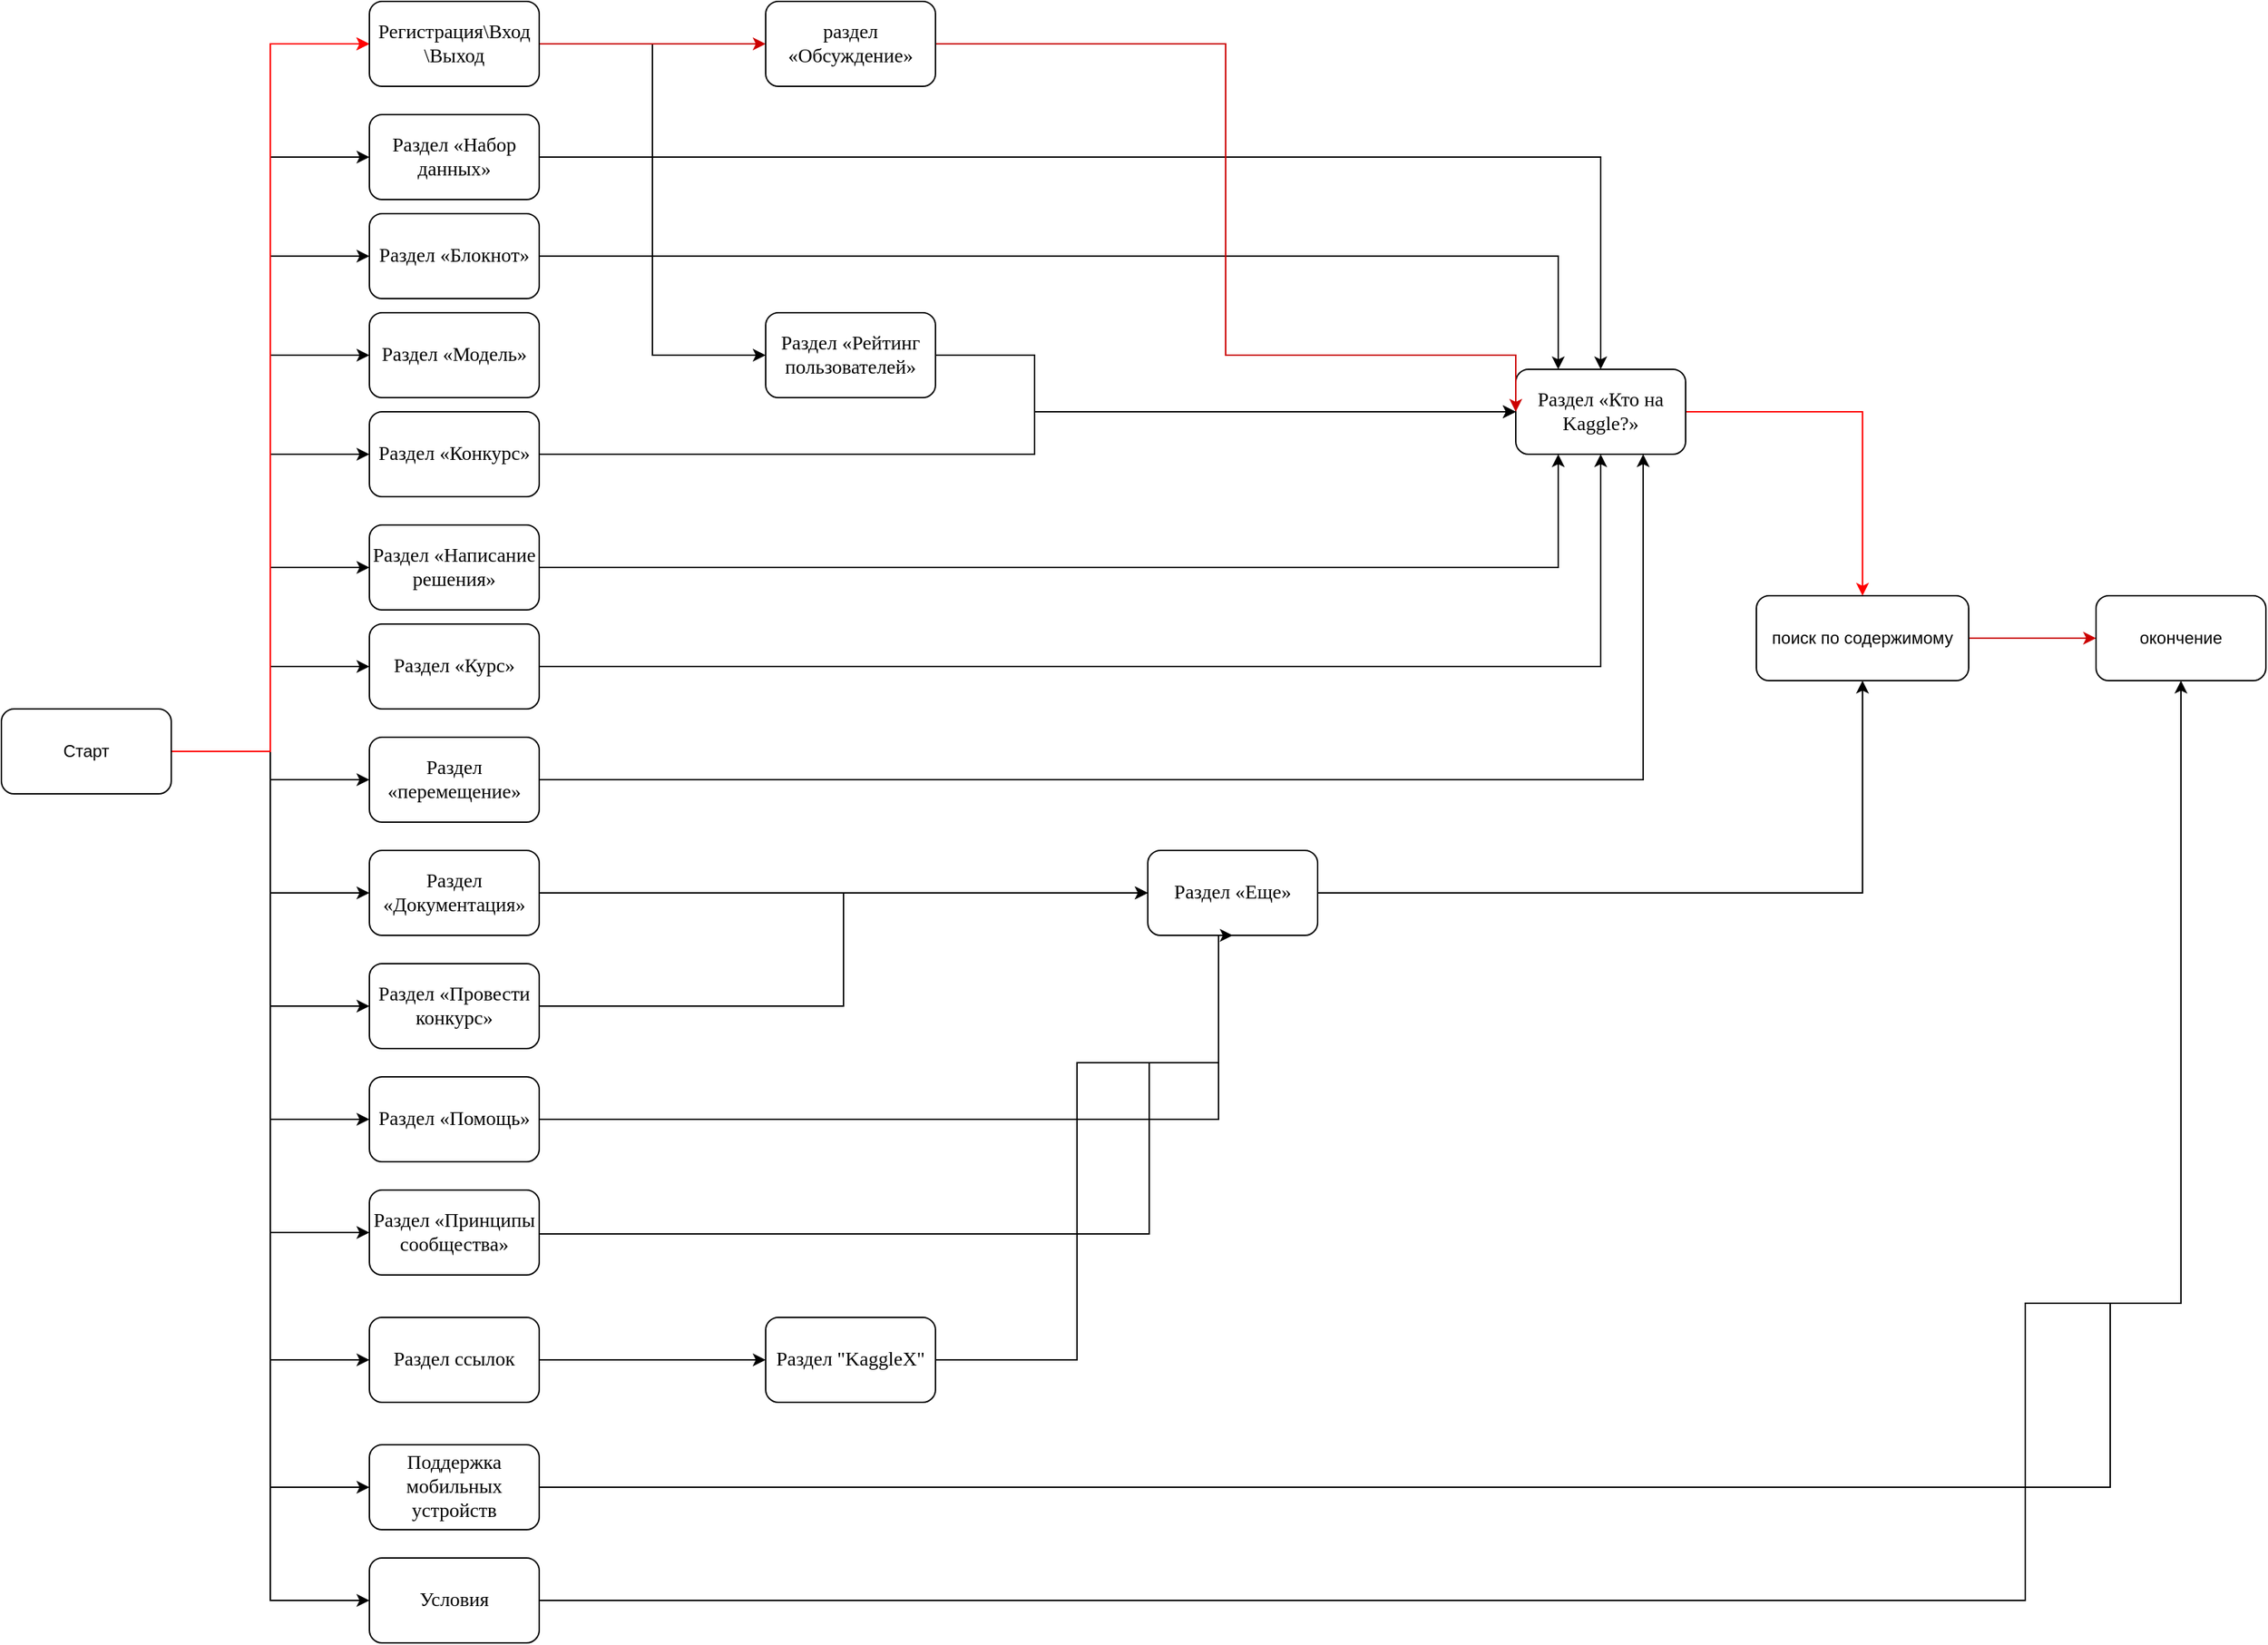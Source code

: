 <mxfile version="24.7.17">
  <diagram name="Page-1" id="2XCxbF22dE6q91wBarKa">
    <mxGraphModel dx="2028" dy="1064" grid="1" gridSize="10" guides="1" tooltips="1" connect="1" arrows="1" fold="1" page="1" pageScale="2" pageWidth="1700" pageHeight="1100" math="0" shadow="0">
      <root>
        <mxCell id="0" />
        <mxCell id="1" parent="0" />
        <mxCell id="Jw_Es80HdWXodM1tKVZ8-127" style="edgeStyle=orthogonalEdgeStyle;rounded=0;orthogonalLoop=1;jettySize=auto;html=1;entryX=0;entryY=0.5;entryDx=0;entryDy=0;strokeColor=#CC0000;" edge="1" parent="1" source="Jw_Es80HdWXodM1tKVZ8-1" target="Jw_Es80HdWXodM1tKVZ8-2">
          <mxGeometry relative="1" as="geometry" />
        </mxCell>
        <mxCell id="Jw_Es80HdWXodM1tKVZ8-128" style="edgeStyle=orthogonalEdgeStyle;rounded=0;orthogonalLoop=1;jettySize=auto;html=1;entryX=0;entryY=0.5;entryDx=0;entryDy=0;" edge="1" parent="1" source="Jw_Es80HdWXodM1tKVZ8-1" target="Jw_Es80HdWXodM1tKVZ8-8">
          <mxGeometry relative="1" as="geometry" />
        </mxCell>
        <mxCell id="Jw_Es80HdWXodM1tKVZ8-129" style="edgeStyle=orthogonalEdgeStyle;rounded=0;orthogonalLoop=1;jettySize=auto;html=1;entryX=0;entryY=0.5;entryDx=0;entryDy=0;" edge="1" parent="1" source="Jw_Es80HdWXodM1tKVZ8-1" target="Jw_Es80HdWXodM1tKVZ8-9">
          <mxGeometry relative="1" as="geometry" />
        </mxCell>
        <mxCell id="Jw_Es80HdWXodM1tKVZ8-130" style="edgeStyle=orthogonalEdgeStyle;rounded=0;orthogonalLoop=1;jettySize=auto;html=1;entryX=0;entryY=0.5;entryDx=0;entryDy=0;" edge="1" parent="1" source="Jw_Es80HdWXodM1tKVZ8-1" target="Jw_Es80HdWXodM1tKVZ8-10">
          <mxGeometry relative="1" as="geometry" />
        </mxCell>
        <mxCell id="Jw_Es80HdWXodM1tKVZ8-131" style="edgeStyle=orthogonalEdgeStyle;rounded=0;orthogonalLoop=1;jettySize=auto;html=1;entryX=0;entryY=0.5;entryDx=0;entryDy=0;" edge="1" parent="1" source="Jw_Es80HdWXodM1tKVZ8-1" target="Jw_Es80HdWXodM1tKVZ8-11">
          <mxGeometry relative="1" as="geometry" />
        </mxCell>
        <mxCell id="Jw_Es80HdWXodM1tKVZ8-132" style="edgeStyle=orthogonalEdgeStyle;rounded=0;orthogonalLoop=1;jettySize=auto;html=1;entryX=0;entryY=0.5;entryDx=0;entryDy=0;" edge="1" parent="1" source="Jw_Es80HdWXodM1tKVZ8-1" target="Jw_Es80HdWXodM1tKVZ8-13">
          <mxGeometry relative="1" as="geometry" />
        </mxCell>
        <mxCell id="Jw_Es80HdWXodM1tKVZ8-133" style="edgeStyle=orthogonalEdgeStyle;rounded=0;orthogonalLoop=1;jettySize=auto;html=1;entryX=0;entryY=0.5;entryDx=0;entryDy=0;" edge="1" parent="1" source="Jw_Es80HdWXodM1tKVZ8-1" target="Jw_Es80HdWXodM1tKVZ8-14">
          <mxGeometry relative="1" as="geometry" />
        </mxCell>
        <mxCell id="Jw_Es80HdWXodM1tKVZ8-134" style="edgeStyle=orthogonalEdgeStyle;rounded=0;orthogonalLoop=1;jettySize=auto;html=1;entryX=0;entryY=0.5;entryDx=0;entryDy=0;" edge="1" parent="1" source="Jw_Es80HdWXodM1tKVZ8-1" target="Jw_Es80HdWXodM1tKVZ8-22">
          <mxGeometry relative="1" as="geometry" />
        </mxCell>
        <mxCell id="Jw_Es80HdWXodM1tKVZ8-135" style="edgeStyle=orthogonalEdgeStyle;rounded=0;orthogonalLoop=1;jettySize=auto;html=1;entryX=0;entryY=0.5;entryDx=0;entryDy=0;" edge="1" parent="1" source="Jw_Es80HdWXodM1tKVZ8-1" target="Jw_Es80HdWXodM1tKVZ8-20">
          <mxGeometry relative="1" as="geometry" />
        </mxCell>
        <mxCell id="Jw_Es80HdWXodM1tKVZ8-136" style="edgeStyle=orthogonalEdgeStyle;rounded=0;orthogonalLoop=1;jettySize=auto;html=1;entryX=0;entryY=0.5;entryDx=0;entryDy=0;" edge="1" parent="1" source="Jw_Es80HdWXodM1tKVZ8-1" target="Jw_Es80HdWXodM1tKVZ8-21">
          <mxGeometry relative="1" as="geometry">
            <mxPoint x="310" y="1030" as="targetPoint" />
          </mxGeometry>
        </mxCell>
        <mxCell id="Jw_Es80HdWXodM1tKVZ8-137" style="edgeStyle=orthogonalEdgeStyle;rounded=0;orthogonalLoop=1;jettySize=auto;html=1;entryX=0;entryY=0.5;entryDx=0;entryDy=0;" edge="1" parent="1" source="Jw_Es80HdWXodM1tKVZ8-1" target="Jw_Es80HdWXodM1tKVZ8-24">
          <mxGeometry relative="1" as="geometry" />
        </mxCell>
        <mxCell id="Jw_Es80HdWXodM1tKVZ8-138" style="edgeStyle=orthogonalEdgeStyle;rounded=0;orthogonalLoop=1;jettySize=auto;html=1;entryX=0;entryY=0.5;entryDx=0;entryDy=0;" edge="1" parent="1" source="Jw_Es80HdWXodM1tKVZ8-1" target="Jw_Es80HdWXodM1tKVZ8-26">
          <mxGeometry relative="1" as="geometry" />
        </mxCell>
        <mxCell id="Jw_Es80HdWXodM1tKVZ8-139" style="edgeStyle=orthogonalEdgeStyle;rounded=0;orthogonalLoop=1;jettySize=auto;html=1;entryX=0;entryY=0.5;entryDx=0;entryDy=0;" edge="1" parent="1" source="Jw_Es80HdWXodM1tKVZ8-1" target="Jw_Es80HdWXodM1tKVZ8-27">
          <mxGeometry relative="1" as="geometry" />
        </mxCell>
        <mxCell id="Jw_Es80HdWXodM1tKVZ8-140" style="edgeStyle=orthogonalEdgeStyle;rounded=0;orthogonalLoop=1;jettySize=auto;html=1;entryX=0;entryY=0.5;entryDx=0;entryDy=0;" edge="1" parent="1" source="Jw_Es80HdWXodM1tKVZ8-1" target="Jw_Es80HdWXodM1tKVZ8-28">
          <mxGeometry relative="1" as="geometry" />
        </mxCell>
        <mxCell id="Jw_Es80HdWXodM1tKVZ8-141" style="edgeStyle=orthogonalEdgeStyle;rounded=0;orthogonalLoop=1;jettySize=auto;html=1;entryX=0;entryY=0.5;entryDx=0;entryDy=0;" edge="1" parent="1" source="Jw_Es80HdWXodM1tKVZ8-1" target="Jw_Es80HdWXodM1tKVZ8-29">
          <mxGeometry relative="1" as="geometry" />
        </mxCell>
        <mxCell id="Jw_Es80HdWXodM1tKVZ8-142" style="edgeStyle=orthogonalEdgeStyle;rounded=0;orthogonalLoop=1;jettySize=auto;html=1;entryX=0;entryY=0.5;entryDx=0;entryDy=0;strokeColor=#FF0000;" edge="1" parent="1" source="Jw_Es80HdWXodM1tKVZ8-1" target="Jw_Es80HdWXodM1tKVZ8-2">
          <mxGeometry relative="1" as="geometry" />
        </mxCell>
        <mxCell id="Jw_Es80HdWXodM1tKVZ8-1" value="Старт" style="rounded=1;whiteSpace=wrap;html=1;" vertex="1" parent="1">
          <mxGeometry x="70" y="820" width="120" height="60" as="geometry" />
        </mxCell>
        <mxCell id="Jw_Es80HdWXodM1tKVZ8-116" style="edgeStyle=orthogonalEdgeStyle;rounded=0;orthogonalLoop=1;jettySize=auto;html=1;entryX=0;entryY=0.5;entryDx=0;entryDy=0;" edge="1" parent="1" source="Jw_Es80HdWXodM1tKVZ8-2" target="Jw_Es80HdWXodM1tKVZ8-18">
          <mxGeometry relative="1" as="geometry" />
        </mxCell>
        <mxCell id="Jw_Es80HdWXodM1tKVZ8-120" style="edgeStyle=orthogonalEdgeStyle;rounded=0;orthogonalLoop=1;jettySize=auto;html=1;entryX=0;entryY=0.5;entryDx=0;entryDy=0;strokeColor=#CC0000;" edge="1" parent="1" source="Jw_Es80HdWXodM1tKVZ8-2" target="Jw_Es80HdWXodM1tKVZ8-15">
          <mxGeometry relative="1" as="geometry" />
        </mxCell>
        <mxCell id="Jw_Es80HdWXodM1tKVZ8-2" value="&lt;span style=&quot;font-size:10.5pt;mso-bidi-font-size:&lt;br/&gt;11.0pt;font-family:&amp;quot;Times New Roman&amp;quot;,serif;mso-fareast-font-family:等线;&lt;br/&gt;mso-fareast-theme-font:minor-fareast;mso-ansi-language:EN-US;mso-fareast-language:&lt;br/&gt;ZH-CN;mso-bidi-language:AR-SA&quot; lang=&quot;EN-US&quot;&gt;Регистрация\Вход&lt;/span&gt;&lt;div&gt;&lt;span style=&quot;font-size:10.5pt;mso-bidi-font-size:&lt;br/&gt;11.0pt;font-family:&amp;quot;Times New Roman&amp;quot;,serif;mso-fareast-font-family:等线;&lt;br/&gt;mso-fareast-theme-font:minor-fareast;mso-ansi-language:EN-US;mso-fareast-language:&lt;br/&gt;ZH-CN;mso-bidi-language:AR-SA&quot; lang=&quot;EN-US&quot;&gt;\Выход&lt;/span&gt;&lt;/div&gt;" style="rounded=1;whiteSpace=wrap;html=1;" vertex="1" parent="1">
          <mxGeometry x="330" y="320" width="120" height="60" as="geometry" />
        </mxCell>
        <mxCell id="Jw_Es80HdWXodM1tKVZ8-113" style="edgeStyle=orthogonalEdgeStyle;rounded=0;orthogonalLoop=1;jettySize=auto;html=1;entryX=0;entryY=0.5;entryDx=0;entryDy=0;strokeColor=#CC0000;" edge="1" parent="1" source="Jw_Es80HdWXodM1tKVZ8-5" target="Jw_Es80HdWXodM1tKVZ8-89">
          <mxGeometry relative="1" as="geometry" />
        </mxCell>
        <mxCell id="Jw_Es80HdWXodM1tKVZ8-5" value="поиск по содержимому" style="rounded=1;whiteSpace=wrap;html=1;" vertex="1" parent="1">
          <mxGeometry x="1310" y="740" width="150" height="60" as="geometry" />
        </mxCell>
        <mxCell id="Jw_Es80HdWXodM1tKVZ8-112" style="edgeStyle=orthogonalEdgeStyle;rounded=0;orthogonalLoop=1;jettySize=auto;html=1;exitX=1;exitY=0.5;exitDx=0;exitDy=0;entryX=0.5;entryY=0;entryDx=0;entryDy=0;strokeColor=#FF0000;" edge="1" parent="1" source="Jw_Es80HdWXodM1tKVZ8-7" target="Jw_Es80HdWXodM1tKVZ8-5">
          <mxGeometry relative="1" as="geometry" />
        </mxCell>
        <mxCell id="Jw_Es80HdWXodM1tKVZ8-7" value="&lt;span style=&quot;font-size:10.5pt;mso-bidi-font-size:&lt;br/&gt;11.0pt;font-family:&amp;quot;Times New Roman&amp;quot;,serif;mso-fareast-font-family:等线;&lt;br/&gt;mso-fareast-theme-font:minor-fareast;mso-ansi-language:RU;mso-fareast-language:&lt;br/&gt;ZH-CN;mso-bidi-language:AR-SA&quot; lang=&quot;RU&quot;&gt;Раздел «Кто на Kaggle?»&lt;/span&gt;" style="rounded=1;whiteSpace=wrap;html=1;" vertex="1" parent="1">
          <mxGeometry x="1140" y="580" width="120" height="60" as="geometry" />
        </mxCell>
        <mxCell id="Jw_Es80HdWXodM1tKVZ8-102" style="edgeStyle=orthogonalEdgeStyle;rounded=0;orthogonalLoop=1;jettySize=auto;html=1;entryX=0.5;entryY=0;entryDx=0;entryDy=0;" edge="1" parent="1" source="Jw_Es80HdWXodM1tKVZ8-8" target="Jw_Es80HdWXodM1tKVZ8-7">
          <mxGeometry relative="1" as="geometry" />
        </mxCell>
        <mxCell id="Jw_Es80HdWXodM1tKVZ8-8" value="&lt;span style=&quot;font-size:10.5pt;mso-bidi-font-size:&lt;br/&gt;11.0pt;font-family:&amp;quot;Times New Roman&amp;quot;,serif;mso-fareast-font-family:等线;&lt;br/&gt;mso-fareast-theme-font:minor-fareast;mso-ansi-language:RU;mso-fareast-language:&lt;br/&gt;ZH-CN;mso-bidi-language:AR-SA&quot; lang=&quot;RU&quot;&gt;Раздел «Набор данных»&lt;/span&gt;" style="rounded=1;whiteSpace=wrap;html=1;" vertex="1" parent="1">
          <mxGeometry x="330" y="400" width="120" height="60" as="geometry" />
        </mxCell>
        <mxCell id="Jw_Es80HdWXodM1tKVZ8-103" style="edgeStyle=orthogonalEdgeStyle;rounded=0;orthogonalLoop=1;jettySize=auto;html=1;entryX=0.25;entryY=0;entryDx=0;entryDy=0;" edge="1" parent="1" source="Jw_Es80HdWXodM1tKVZ8-9" target="Jw_Es80HdWXodM1tKVZ8-7">
          <mxGeometry relative="1" as="geometry" />
        </mxCell>
        <mxCell id="Jw_Es80HdWXodM1tKVZ8-9" value="&lt;span style=&quot;font-size:10.5pt;mso-bidi-font-size:&lt;br/&gt;11.0pt;font-family:&amp;quot;Times New Roman&amp;quot;,serif;mso-fareast-font-family:等线;&lt;br/&gt;mso-fareast-theme-font:minor-fareast;mso-ansi-language:RU;mso-fareast-language:&lt;br/&gt;ZH-CN;mso-bidi-language:AR-SA&quot; lang=&quot;RU&quot;&gt;Раздел «Блокнот»&lt;/span&gt;" style="rounded=1;whiteSpace=wrap;html=1;" vertex="1" parent="1">
          <mxGeometry x="330" y="470" width="120" height="60" as="geometry" />
        </mxCell>
        <mxCell id="Jw_Es80HdWXodM1tKVZ8-10" value="&lt;span style=&quot;font-size:10.5pt;mso-bidi-font-size:&lt;br/&gt;11.0pt;font-family:&amp;quot;Times New Roman&amp;quot;,serif;mso-fareast-font-family:等线;&lt;br/&gt;mso-fareast-theme-font:minor-fareast;mso-ansi-language:RU;mso-fareast-language:&lt;br/&gt;ZH-CN;mso-bidi-language:AR-SA&quot; lang=&quot;RU&quot;&gt;Раздел «Модель»&lt;/span&gt;" style="rounded=1;whiteSpace=wrap;html=1;" vertex="1" parent="1">
          <mxGeometry x="330" y="540" width="120" height="60" as="geometry" />
        </mxCell>
        <mxCell id="Jw_Es80HdWXodM1tKVZ8-110" style="edgeStyle=orthogonalEdgeStyle;rounded=0;orthogonalLoop=1;jettySize=auto;html=1;entryX=0;entryY=0.5;entryDx=0;entryDy=0;" edge="1" parent="1" source="Jw_Es80HdWXodM1tKVZ8-11" target="Jw_Es80HdWXodM1tKVZ8-7">
          <mxGeometry relative="1" as="geometry">
            <Array as="points">
              <mxPoint x="800" y="640" />
              <mxPoint x="800" y="610" />
            </Array>
          </mxGeometry>
        </mxCell>
        <mxCell id="Jw_Es80HdWXodM1tKVZ8-11" value="&lt;span style=&quot;font-size:10.5pt;mso-bidi-font-size:&lt;br/&gt;11.0pt;font-family:&amp;quot;Times New Roman&amp;quot;,serif;mso-fareast-font-family:等线;&lt;br/&gt;mso-fareast-theme-font:minor-fareast;mso-ansi-language:RU;mso-fareast-language:&lt;br/&gt;ZH-CN;mso-bidi-language:AR-SA&quot; lang=&quot;RU&quot;&gt;Раздел «Конкурс»&lt;/span&gt;" style="rounded=1;whiteSpace=wrap;html=1;" vertex="1" parent="1">
          <mxGeometry x="330" y="610" width="120" height="60" as="geometry" />
        </mxCell>
        <mxCell id="Jw_Es80HdWXodM1tKVZ8-107" style="edgeStyle=orthogonalEdgeStyle;rounded=0;orthogonalLoop=1;jettySize=auto;html=1;entryX=0.25;entryY=1;entryDx=0;entryDy=0;" edge="1" parent="1" source="Jw_Es80HdWXodM1tKVZ8-13" target="Jw_Es80HdWXodM1tKVZ8-7">
          <mxGeometry relative="1" as="geometry" />
        </mxCell>
        <mxCell id="Jw_Es80HdWXodM1tKVZ8-13" value="&lt;span style=&quot;font-size:10.5pt;mso-bidi-font-size:&lt;br/&gt;11.0pt;font-family:&amp;quot;Times New Roman&amp;quot;,serif;mso-fareast-font-family:等线;&lt;br/&gt;mso-fareast-theme-font:minor-fareast;mso-ansi-language:RU;mso-fareast-language:&lt;br/&gt;ZH-CN;mso-bidi-language:AR-SA&quot; lang=&quot;RU&quot;&gt;Раздел «Написание решения»&lt;/span&gt;" style="rounded=1;whiteSpace=wrap;html=1;" vertex="1" parent="1">
          <mxGeometry x="330" y="690" width="120" height="60" as="geometry" />
        </mxCell>
        <mxCell id="Jw_Es80HdWXodM1tKVZ8-108" style="edgeStyle=orthogonalEdgeStyle;rounded=0;orthogonalLoop=1;jettySize=auto;html=1;entryX=0.5;entryY=1;entryDx=0;entryDy=0;" edge="1" parent="1" source="Jw_Es80HdWXodM1tKVZ8-14" target="Jw_Es80HdWXodM1tKVZ8-7">
          <mxGeometry relative="1" as="geometry" />
        </mxCell>
        <mxCell id="Jw_Es80HdWXodM1tKVZ8-14" value="&lt;span style=&quot;font-size:10.5pt;mso-bidi-font-size:&lt;br/&gt;11.0pt;font-family:&amp;quot;Times New Roman&amp;quot;,serif;mso-fareast-font-family:等线;&lt;br/&gt;mso-fareast-theme-font:minor-fareast;mso-ansi-language:RU;mso-fareast-language:&lt;br/&gt;ZH-CN;mso-bidi-language:AR-SA&quot; lang=&quot;RU&quot;&gt;Раздел «Курс»&lt;/span&gt;" style="rounded=1;whiteSpace=wrap;html=1;" vertex="1" parent="1">
          <mxGeometry x="330" y="760" width="120" height="60" as="geometry" />
        </mxCell>
        <mxCell id="Jw_Es80HdWXodM1tKVZ8-119" style="edgeStyle=orthogonalEdgeStyle;rounded=0;orthogonalLoop=1;jettySize=auto;html=1;entryX=0;entryY=0.5;entryDx=0;entryDy=0;strokeColor=#CC0000;" edge="1" parent="1" source="Jw_Es80HdWXodM1tKVZ8-15" target="Jw_Es80HdWXodM1tKVZ8-7">
          <mxGeometry relative="1" as="geometry">
            <Array as="points">
              <mxPoint x="935" y="350" />
              <mxPoint x="935" y="570" />
              <mxPoint x="1140" y="570" />
            </Array>
          </mxGeometry>
        </mxCell>
        <mxCell id="Jw_Es80HdWXodM1tKVZ8-15" value="&lt;span style=&quot;font-size:10.5pt;mso-bidi-font-size:&lt;br/&gt;11.0pt;font-family:&amp;quot;Times New Roman&amp;quot;,serif;mso-fareast-font-family:等线;&lt;br/&gt;mso-fareast-theme-font:minor-fareast;mso-ansi-language:RU;mso-fareast-language:&lt;br/&gt;ZH-CN;mso-bidi-language:AR-SA&quot; lang=&quot;RU&quot;&gt;раздел «Обсуждение»&lt;/span&gt;" style="rounded=1;whiteSpace=wrap;html=1;" vertex="1" parent="1">
          <mxGeometry x="610" y="320" width="120" height="60" as="geometry" />
        </mxCell>
        <mxCell id="Jw_Es80HdWXodM1tKVZ8-126" style="edgeStyle=orthogonalEdgeStyle;rounded=0;orthogonalLoop=1;jettySize=auto;html=1;entryX=0.5;entryY=1;entryDx=0;entryDy=0;" edge="1" parent="1" source="Jw_Es80HdWXodM1tKVZ8-16" target="Jw_Es80HdWXodM1tKVZ8-5">
          <mxGeometry relative="1" as="geometry" />
        </mxCell>
        <mxCell id="Jw_Es80HdWXodM1tKVZ8-16" value="&lt;span style=&quot;font-size:10.5pt;mso-bidi-font-size:&lt;br/&gt;11.0pt;font-family:&amp;quot;Times New Roman&amp;quot;,serif;mso-fareast-font-family:等线;&lt;br/&gt;mso-fareast-theme-font:minor-fareast;mso-ansi-language:RU;mso-fareast-language:&lt;br/&gt;ZH-CN;mso-bidi-language:AR-SA&quot; lang=&quot;RU&quot;&gt;Раздел «Еще»&lt;/span&gt;" style="rounded=1;whiteSpace=wrap;html=1;" vertex="1" parent="1">
          <mxGeometry x="880" y="920" width="120" height="60" as="geometry" />
        </mxCell>
        <mxCell id="Jw_Es80HdWXodM1tKVZ8-118" style="edgeStyle=orthogonalEdgeStyle;rounded=0;orthogonalLoop=1;jettySize=auto;html=1;entryX=0;entryY=0.5;entryDx=0;entryDy=0;" edge="1" parent="1" source="Jw_Es80HdWXodM1tKVZ8-18" target="Jw_Es80HdWXodM1tKVZ8-7">
          <mxGeometry relative="1" as="geometry">
            <Array as="points">
              <mxPoint x="800" y="570" />
              <mxPoint x="800" y="610" />
            </Array>
          </mxGeometry>
        </mxCell>
        <mxCell id="Jw_Es80HdWXodM1tKVZ8-18" value="&lt;span style=&quot;font-size:10.5pt;mso-bidi-font-size:&lt;br/&gt;11.0pt;font-family:&amp;quot;Times New Roman&amp;quot;,serif;mso-fareast-font-family:等线;&lt;br/&gt;mso-fareast-theme-font:minor-fareast;mso-ansi-language:RU;mso-fareast-language:&lt;br/&gt;ZH-CN;mso-bidi-language:AR-SA&quot; lang=&quot;RU&quot;&gt;Раздел «Рейтинг пользователей»&lt;/span&gt;" style="rounded=1;whiteSpace=wrap;html=1;" vertex="1" parent="1">
          <mxGeometry x="610" y="540" width="120" height="60" as="geometry" />
        </mxCell>
        <mxCell id="Jw_Es80HdWXodM1tKVZ8-93" style="edgeStyle=orthogonalEdgeStyle;rounded=0;orthogonalLoop=1;jettySize=auto;html=1;entryX=0;entryY=0.5;entryDx=0;entryDy=0;" edge="1" parent="1" source="Jw_Es80HdWXodM1tKVZ8-20" target="Jw_Es80HdWXodM1tKVZ8-16">
          <mxGeometry relative="1" as="geometry" />
        </mxCell>
        <mxCell id="Jw_Es80HdWXodM1tKVZ8-20" value="&lt;span style=&quot;font-size:10.5pt;mso-bidi-font-size:&lt;br/&gt;11.0pt;font-family:&amp;quot;Times New Roman&amp;quot;,serif;mso-fareast-font-family:等线;&lt;br/&gt;mso-fareast-theme-font:minor-fareast;mso-ansi-language:RU;mso-fareast-language:&lt;br/&gt;ZH-CN;mso-bidi-language:AR-SA&quot; lang=&quot;RU&quot;&gt;Раздел «Документация»&lt;/span&gt;" style="rounded=1;whiteSpace=wrap;html=1;" vertex="1" parent="1">
          <mxGeometry x="330" y="920" width="120" height="60" as="geometry" />
        </mxCell>
        <mxCell id="Jw_Es80HdWXodM1tKVZ8-94" style="edgeStyle=orthogonalEdgeStyle;rounded=0;orthogonalLoop=1;jettySize=auto;html=1;entryX=0;entryY=0.5;entryDx=0;entryDy=0;" edge="1" parent="1" source="Jw_Es80HdWXodM1tKVZ8-21" target="Jw_Es80HdWXodM1tKVZ8-16">
          <mxGeometry relative="1" as="geometry" />
        </mxCell>
        <mxCell id="Jw_Es80HdWXodM1tKVZ8-21" value="&lt;span style=&quot;font-size:10.5pt;mso-bidi-font-size:&lt;br/&gt;11.0pt;font-family:&amp;quot;Times New Roman&amp;quot;,serif;mso-fareast-font-family:等线;&lt;br/&gt;mso-fareast-theme-font:minor-fareast;mso-ansi-language:RU;mso-fareast-language:&lt;br/&gt;ZH-CN;mso-bidi-language:AR-SA&quot; lang=&quot;RU&quot;&gt;Раздел «Провести конкурс»&lt;/span&gt;" style="rounded=1;whiteSpace=wrap;html=1;" vertex="1" parent="1">
          <mxGeometry x="330" y="1000" width="120" height="60" as="geometry" />
        </mxCell>
        <mxCell id="Jw_Es80HdWXodM1tKVZ8-109" style="edgeStyle=orthogonalEdgeStyle;rounded=0;orthogonalLoop=1;jettySize=auto;html=1;entryX=0.75;entryY=1;entryDx=0;entryDy=0;" edge="1" parent="1" source="Jw_Es80HdWXodM1tKVZ8-22" target="Jw_Es80HdWXodM1tKVZ8-7">
          <mxGeometry relative="1" as="geometry" />
        </mxCell>
        <mxCell id="Jw_Es80HdWXodM1tKVZ8-22" value="&lt;span style=&quot;font-size:10.5pt;mso-bidi-font-size:&lt;br/&gt;11.0pt;font-family:&amp;quot;Times New Roman&amp;quot;,serif;mso-fareast-font-family:等线;&lt;br/&gt;mso-fareast-theme-font:minor-fareast;mso-ansi-language:RU;mso-fareast-language:&lt;br/&gt;ZH-CN;mso-bidi-language:AR-SA&quot; lang=&quot;RU&quot;&gt;Раздел «&lt;/span&gt;&lt;span style=&quot;font-size:10.5pt;mso-bidi-font-size:11.0pt;font-family:&amp;quot;Times New Roman&amp;quot;,serif;&lt;br/&gt;mso-fareast-font-family:等线;mso-fareast-theme-font:minor-fareast;mso-ansi-language:&lt;br/&gt;EN-US;mso-fareast-language:ZH-CN;mso-bidi-language:AR-SA&quot; lang=&quot;EN-US&quot;&gt;перемещение&lt;/span&gt;&lt;span style=&quot;font-size:10.5pt;mso-bidi-font-size:11.0pt;font-family:&amp;quot;Times New Roman&amp;quot;,serif;&lt;br/&gt;mso-fareast-font-family:等线;mso-fareast-theme-font:minor-fareast;mso-ansi-language:&lt;br/&gt;RU;mso-fareast-language:ZH-CN;mso-bidi-language:AR-SA&quot; lang=&quot;RU&quot;&gt;»&lt;/span&gt;" style="rounded=1;whiteSpace=wrap;html=1;" vertex="1" parent="1">
          <mxGeometry x="330" y="840" width="120" height="60" as="geometry" />
        </mxCell>
        <mxCell id="Jw_Es80HdWXodM1tKVZ8-92" style="edgeStyle=orthogonalEdgeStyle;rounded=0;orthogonalLoop=1;jettySize=auto;html=1;entryX=0.5;entryY=1;entryDx=0;entryDy=0;" edge="1" parent="1" source="Jw_Es80HdWXodM1tKVZ8-23" target="Jw_Es80HdWXodM1tKVZ8-16">
          <mxGeometry relative="1" as="geometry">
            <Array as="points">
              <mxPoint x="830" y="1280" />
              <mxPoint x="830" y="1070" />
              <mxPoint x="930" y="1070" />
            </Array>
          </mxGeometry>
        </mxCell>
        <mxCell id="Jw_Es80HdWXodM1tKVZ8-23" value="&lt;span style=&quot;font-size:10.5pt;mso-bidi-font-size:&lt;br/&gt;11.0pt;font-family:&amp;quot;Times New Roman&amp;quot;,serif;mso-fareast-font-family:等线;&lt;br/&gt;mso-fareast-theme-font:minor-fareast;mso-ansi-language:RU;mso-fareast-language:&lt;br/&gt;ZH-CN;mso-bidi-language:AR-SA&quot; lang=&quot;RU&quot;&gt;Раздел &quot;KaggleX&quot;&lt;/span&gt;" style="rounded=1;whiteSpace=wrap;html=1;" vertex="1" parent="1">
          <mxGeometry x="610" y="1250" width="120" height="60" as="geometry" />
        </mxCell>
        <mxCell id="Jw_Es80HdWXodM1tKVZ8-123" style="edgeStyle=orthogonalEdgeStyle;rounded=0;orthogonalLoop=1;jettySize=auto;html=1;startArrow=none;startFill=0;endArrow=none;endFill=0;" edge="1" parent="1" source="Jw_Es80HdWXodM1tKVZ8-24">
          <mxGeometry relative="1" as="geometry">
            <mxPoint x="900" y="1070.0" as="targetPoint" />
            <Array as="points">
              <mxPoint x="930" y="1110" />
              <mxPoint x="930" y="1070" />
            </Array>
          </mxGeometry>
        </mxCell>
        <mxCell id="Jw_Es80HdWXodM1tKVZ8-24" value="&lt;span style=&quot;font-size:10.5pt;mso-bidi-font-size:&lt;br/&gt;11.0pt;font-family:&amp;quot;Times New Roman&amp;quot;,serif;mso-fareast-font-family:等线;&lt;br/&gt;mso-fareast-theme-font:minor-fareast;mso-ansi-language:RU;mso-fareast-language:&lt;br/&gt;ZH-CN;mso-bidi-language:AR-SA&quot; lang=&quot;RU&quot;&gt;Раздел «Помощь»&lt;/span&gt;" style="rounded=1;whiteSpace=wrap;html=1;" vertex="1" parent="1">
          <mxGeometry x="330" y="1080" width="120" height="60" as="geometry" />
        </mxCell>
        <mxCell id="Jw_Es80HdWXodM1tKVZ8-121" style="edgeStyle=orthogonalEdgeStyle;rounded=0;orthogonalLoop=1;jettySize=auto;html=1;endArrow=none;endFill=0;exitX=1;exitY=0.5;exitDx=0;exitDy=0;" edge="1" parent="1" source="Jw_Es80HdWXodM1tKVZ8-26">
          <mxGeometry relative="1" as="geometry">
            <mxPoint x="880" y="1070.0" as="targetPoint" />
            <mxPoint x="480.0" y="1190.0" as="sourcePoint" />
            <Array as="points">
              <mxPoint x="881" y="1191" />
              <mxPoint x="881" y="1070" />
            </Array>
          </mxGeometry>
        </mxCell>
        <mxCell id="Jw_Es80HdWXodM1tKVZ8-26" value="&lt;span style=&quot;font-size:10.5pt;mso-bidi-font-size:&lt;br/&gt;11.0pt;font-family:&amp;quot;Times New Roman&amp;quot;,serif;mso-fareast-font-family:等线;&lt;br/&gt;mso-fareast-theme-font:minor-fareast;mso-ansi-language:RU;mso-fareast-language:&lt;br/&gt;ZH-CN;mso-bidi-language:AR-SA&quot; lang=&quot;RU&quot;&gt;Раздел «Принципы сообщества»&lt;/span&gt;" style="rounded=1;whiteSpace=wrap;html=1;" vertex="1" parent="1">
          <mxGeometry x="330" y="1160" width="120" height="60" as="geometry" />
        </mxCell>
        <mxCell id="Jw_Es80HdWXodM1tKVZ8-90" style="edgeStyle=orthogonalEdgeStyle;rounded=0;orthogonalLoop=1;jettySize=auto;html=1;entryX=0;entryY=0.5;entryDx=0;entryDy=0;" edge="1" parent="1" source="Jw_Es80HdWXodM1tKVZ8-27" target="Jw_Es80HdWXodM1tKVZ8-23">
          <mxGeometry relative="1" as="geometry" />
        </mxCell>
        <mxCell id="Jw_Es80HdWXodM1tKVZ8-27" value="&lt;span style=&quot;font-size:10.5pt;mso-bidi-font-size:&lt;br/&gt;11.0pt;font-family:&amp;quot;Times New Roman&amp;quot;,serif;mso-fareast-font-family:等线;&lt;br/&gt;mso-fareast-theme-font:minor-fareast;mso-ansi-language:RU;mso-fareast-language:&lt;br/&gt;ZH-CN;mso-bidi-language:AR-SA&quot; lang=&quot;RU&quot;&gt;Раздел ссылок&lt;/span&gt;" style="rounded=1;whiteSpace=wrap;html=1;" vertex="1" parent="1">
          <mxGeometry x="330" y="1250" width="120" height="60" as="geometry" />
        </mxCell>
        <mxCell id="Jw_Es80HdWXodM1tKVZ8-125" style="edgeStyle=orthogonalEdgeStyle;rounded=0;orthogonalLoop=1;jettySize=auto;html=1;endArrow=none;endFill=0;" edge="1" parent="1" source="Jw_Es80HdWXodM1tKVZ8-28">
          <mxGeometry relative="1" as="geometry">
            <mxPoint x="1560" y="1240" as="targetPoint" />
            <Array as="points">
              <mxPoint x="1560" y="1370" />
            </Array>
          </mxGeometry>
        </mxCell>
        <mxCell id="Jw_Es80HdWXodM1tKVZ8-28" value="&lt;span style=&quot;font-size:10.5pt;mso-bidi-font-size:&lt;br/&gt;11.0pt;font-family:&amp;quot;Times New Roman&amp;quot;,serif;mso-fareast-font-family:等线;&lt;br/&gt;mso-fareast-theme-font:minor-fareast;mso-ansi-language:RU;mso-fareast-language:&lt;br/&gt;ZH-CN;mso-bidi-language:AR-SA&quot; lang=&quot;RU&quot;&gt;Поддержка мобильных устройств&lt;/span&gt;" style="rounded=1;whiteSpace=wrap;html=1;" vertex="1" parent="1">
          <mxGeometry x="330" y="1340" width="120" height="60" as="geometry" />
        </mxCell>
        <mxCell id="Jw_Es80HdWXodM1tKVZ8-124" style="edgeStyle=orthogonalEdgeStyle;rounded=0;orthogonalLoop=1;jettySize=auto;html=1;entryX=0.5;entryY=1;entryDx=0;entryDy=0;" edge="1" parent="1" source="Jw_Es80HdWXodM1tKVZ8-29" target="Jw_Es80HdWXodM1tKVZ8-89">
          <mxGeometry relative="1" as="geometry">
            <Array as="points">
              <mxPoint x="1500" y="1450" />
              <mxPoint x="1500" y="1240" />
              <mxPoint x="1610" y="1240" />
            </Array>
          </mxGeometry>
        </mxCell>
        <mxCell id="Jw_Es80HdWXodM1tKVZ8-29" value="&lt;span style=&quot;font-size:10.5pt;mso-bidi-font-size:&lt;br/&gt;11.0pt;font-family:&amp;quot;Times New Roman&amp;quot;,serif;mso-fareast-font-family:等线;&lt;br/&gt;mso-fareast-theme-font:minor-fareast;mso-ansi-language:RU;mso-fareast-language:&lt;br/&gt;ZH-CN;mso-bidi-language:AR-SA&quot; lang=&quot;RU&quot;&gt;Условия&lt;/span&gt;" style="rounded=1;whiteSpace=wrap;html=1;" vertex="1" parent="1">
          <mxGeometry x="330" y="1420" width="120" height="60" as="geometry" />
        </mxCell>
        <mxCell id="Jw_Es80HdWXodM1tKVZ8-89" value="окончение" style="rounded=1;whiteSpace=wrap;html=1;" vertex="1" parent="1">
          <mxGeometry x="1550" y="740" width="120" height="60" as="geometry" />
        </mxCell>
      </root>
    </mxGraphModel>
  </diagram>
</mxfile>
